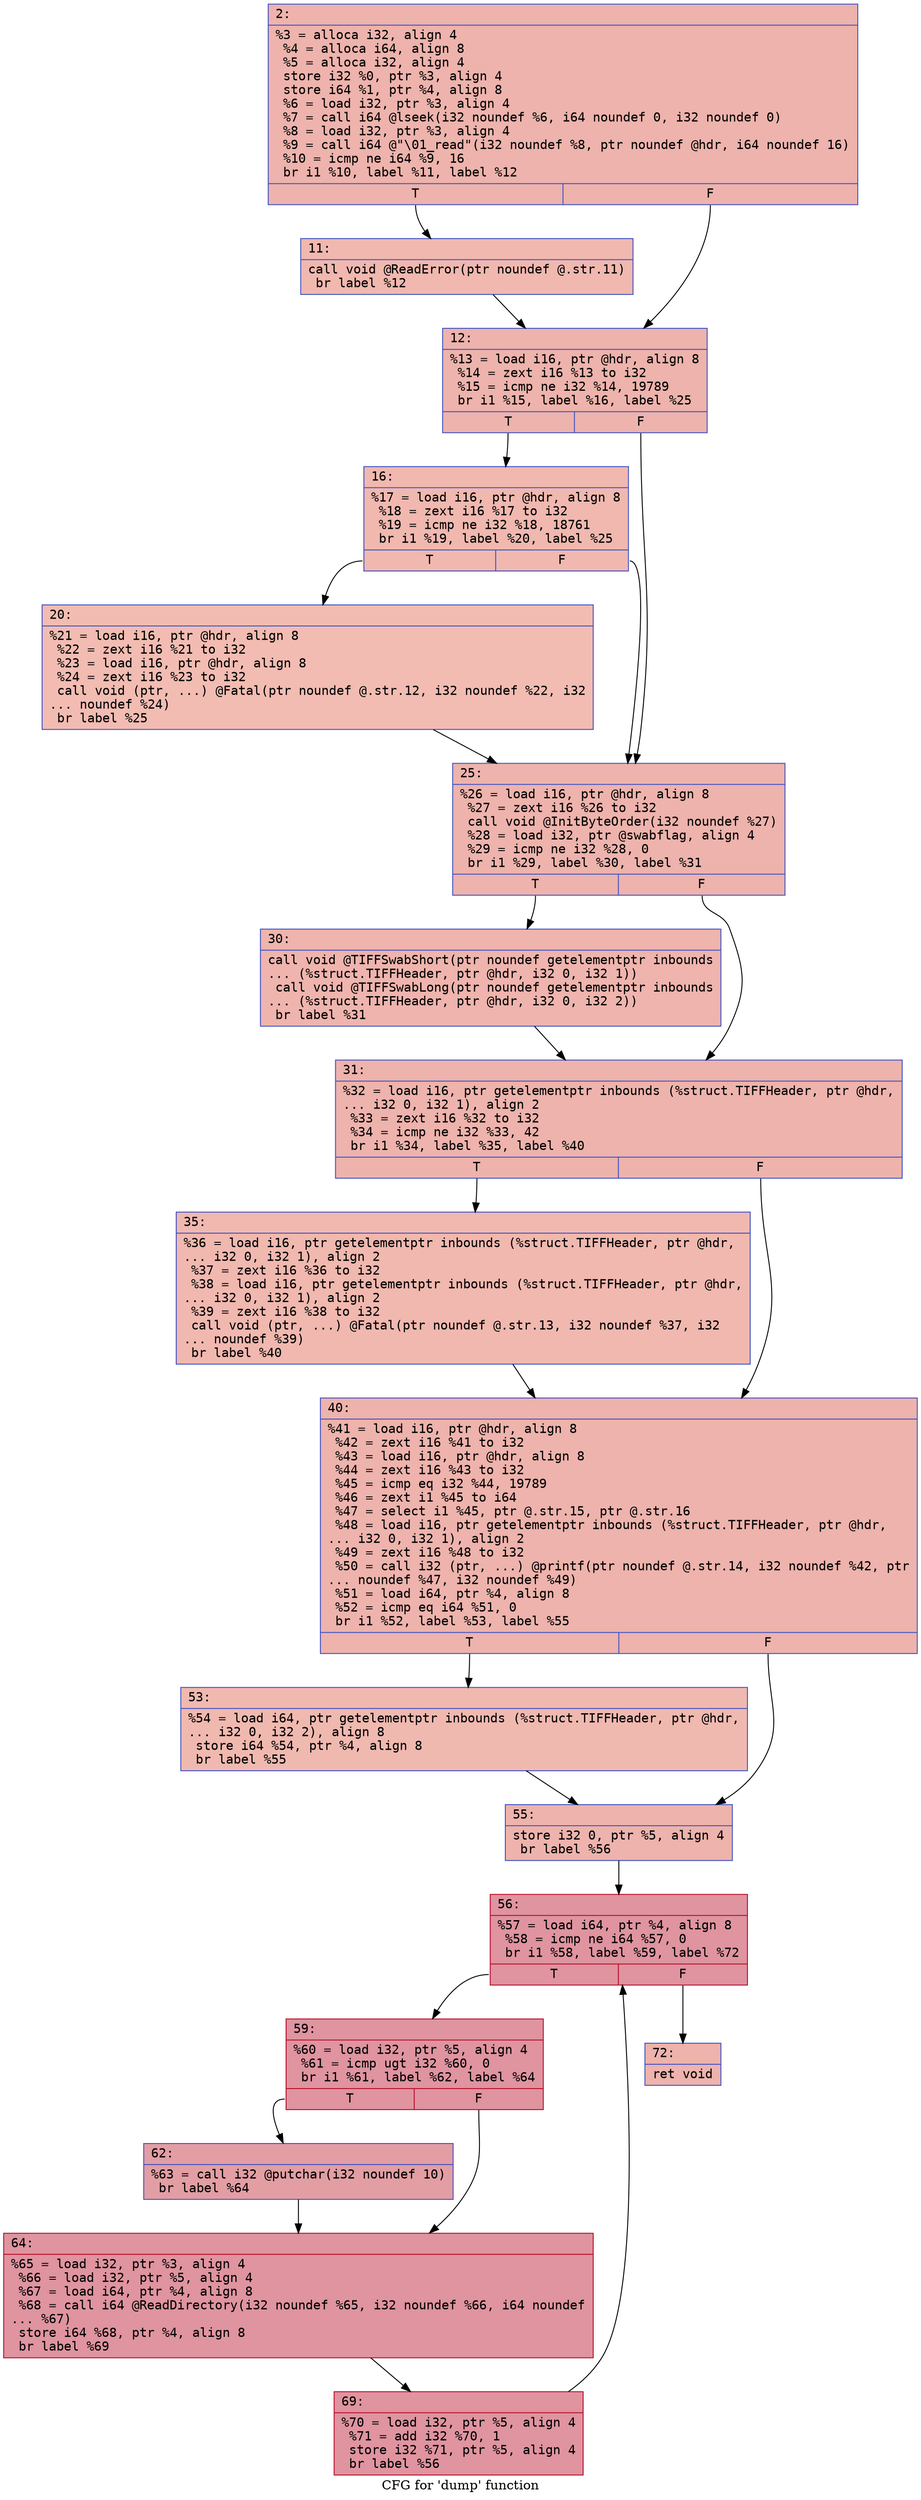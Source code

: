 digraph "CFG for 'dump' function" {
	label="CFG for 'dump' function";

	Node0x6000001a2990 [shape=record,color="#3d50c3ff", style=filled, fillcolor="#d6524470" fontname="Courier",label="{2:\l|  %3 = alloca i32, align 4\l  %4 = alloca i64, align 8\l  %5 = alloca i32, align 4\l  store i32 %0, ptr %3, align 4\l  store i64 %1, ptr %4, align 8\l  %6 = load i32, ptr %3, align 4\l  %7 = call i64 @lseek(i32 noundef %6, i64 noundef 0, i32 noundef 0)\l  %8 = load i32, ptr %3, align 4\l  %9 = call i64 @\"\\01_read\"(i32 noundef %8, ptr noundef @hdr, i64 noundef 16)\l  %10 = icmp ne i64 %9, 16\l  br i1 %10, label %11, label %12\l|{<s0>T|<s1>F}}"];
	Node0x6000001a2990:s0 -> Node0x6000001a29e0[tooltip="2 -> 11\nProbability 50.00%" ];
	Node0x6000001a2990:s1 -> Node0x6000001a2a30[tooltip="2 -> 12\nProbability 50.00%" ];
	Node0x6000001a29e0 [shape=record,color="#3d50c3ff", style=filled, fillcolor="#dc5d4a70" fontname="Courier",label="{11:\l|  call void @ReadError(ptr noundef @.str.11)\l  br label %12\l}"];
	Node0x6000001a29e0 -> Node0x6000001a2a30[tooltip="11 -> 12\nProbability 100.00%" ];
	Node0x6000001a2a30 [shape=record,color="#3d50c3ff", style=filled, fillcolor="#d6524470" fontname="Courier",label="{12:\l|  %13 = load i16, ptr @hdr, align 8\l  %14 = zext i16 %13 to i32\l  %15 = icmp ne i32 %14, 19789\l  br i1 %15, label %16, label %25\l|{<s0>T|<s1>F}}"];
	Node0x6000001a2a30:s0 -> Node0x6000001a2a80[tooltip="12 -> 16\nProbability 50.00%" ];
	Node0x6000001a2a30:s1 -> Node0x6000001a2b20[tooltip="12 -> 25\nProbability 50.00%" ];
	Node0x6000001a2a80 [shape=record,color="#3d50c3ff", style=filled, fillcolor="#dc5d4a70" fontname="Courier",label="{16:\l|  %17 = load i16, ptr @hdr, align 8\l  %18 = zext i16 %17 to i32\l  %19 = icmp ne i32 %18, 18761\l  br i1 %19, label %20, label %25\l|{<s0>T|<s1>F}}"];
	Node0x6000001a2a80:s0 -> Node0x6000001a2ad0[tooltip="16 -> 20\nProbability 50.00%" ];
	Node0x6000001a2a80:s1 -> Node0x6000001a2b20[tooltip="16 -> 25\nProbability 50.00%" ];
	Node0x6000001a2ad0 [shape=record,color="#3d50c3ff", style=filled, fillcolor="#e1675170" fontname="Courier",label="{20:\l|  %21 = load i16, ptr @hdr, align 8\l  %22 = zext i16 %21 to i32\l  %23 = load i16, ptr @hdr, align 8\l  %24 = zext i16 %23 to i32\l  call void (ptr, ...) @Fatal(ptr noundef @.str.12, i32 noundef %22, i32\l... noundef %24)\l  br label %25\l}"];
	Node0x6000001a2ad0 -> Node0x6000001a2b20[tooltip="20 -> 25\nProbability 100.00%" ];
	Node0x6000001a2b20 [shape=record,color="#3d50c3ff", style=filled, fillcolor="#d6524470" fontname="Courier",label="{25:\l|  %26 = load i16, ptr @hdr, align 8\l  %27 = zext i16 %26 to i32\l  call void @InitByteOrder(i32 noundef %27)\l  %28 = load i32, ptr @swabflag, align 4\l  %29 = icmp ne i32 %28, 0\l  br i1 %29, label %30, label %31\l|{<s0>T|<s1>F}}"];
	Node0x6000001a2b20:s0 -> Node0x6000001a2b70[tooltip="25 -> 30\nProbability 62.50%" ];
	Node0x6000001a2b20:s1 -> Node0x6000001a2bc0[tooltip="25 -> 31\nProbability 37.50%" ];
	Node0x6000001a2b70 [shape=record,color="#3d50c3ff", style=filled, fillcolor="#d8564670" fontname="Courier",label="{30:\l|  call void @TIFFSwabShort(ptr noundef getelementptr inbounds\l... (%struct.TIFFHeader, ptr @hdr, i32 0, i32 1))\l  call void @TIFFSwabLong(ptr noundef getelementptr inbounds\l... (%struct.TIFFHeader, ptr @hdr, i32 0, i32 2))\l  br label %31\l}"];
	Node0x6000001a2b70 -> Node0x6000001a2bc0[tooltip="30 -> 31\nProbability 100.00%" ];
	Node0x6000001a2bc0 [shape=record,color="#3d50c3ff", style=filled, fillcolor="#d6524470" fontname="Courier",label="{31:\l|  %32 = load i16, ptr getelementptr inbounds (%struct.TIFFHeader, ptr @hdr,\l... i32 0, i32 1), align 2\l  %33 = zext i16 %32 to i32\l  %34 = icmp ne i32 %33, 42\l  br i1 %34, label %35, label %40\l|{<s0>T|<s1>F}}"];
	Node0x6000001a2bc0:s0 -> Node0x6000001a2c10[tooltip="31 -> 35\nProbability 50.00%" ];
	Node0x6000001a2bc0:s1 -> Node0x6000001a2c60[tooltip="31 -> 40\nProbability 50.00%" ];
	Node0x6000001a2c10 [shape=record,color="#3d50c3ff", style=filled, fillcolor="#dc5d4a70" fontname="Courier",label="{35:\l|  %36 = load i16, ptr getelementptr inbounds (%struct.TIFFHeader, ptr @hdr,\l... i32 0, i32 1), align 2\l  %37 = zext i16 %36 to i32\l  %38 = load i16, ptr getelementptr inbounds (%struct.TIFFHeader, ptr @hdr,\l... i32 0, i32 1), align 2\l  %39 = zext i16 %38 to i32\l  call void (ptr, ...) @Fatal(ptr noundef @.str.13, i32 noundef %37, i32\l... noundef %39)\l  br label %40\l}"];
	Node0x6000001a2c10 -> Node0x6000001a2c60[tooltip="35 -> 40\nProbability 100.00%" ];
	Node0x6000001a2c60 [shape=record,color="#3d50c3ff", style=filled, fillcolor="#d6524470" fontname="Courier",label="{40:\l|  %41 = load i16, ptr @hdr, align 8\l  %42 = zext i16 %41 to i32\l  %43 = load i16, ptr @hdr, align 8\l  %44 = zext i16 %43 to i32\l  %45 = icmp eq i32 %44, 19789\l  %46 = zext i1 %45 to i64\l  %47 = select i1 %45, ptr @.str.15, ptr @.str.16\l  %48 = load i16, ptr getelementptr inbounds (%struct.TIFFHeader, ptr @hdr,\l... i32 0, i32 1), align 2\l  %49 = zext i16 %48 to i32\l  %50 = call i32 (ptr, ...) @printf(ptr noundef @.str.14, i32 noundef %42, ptr\l... noundef %47, i32 noundef %49)\l  %51 = load i64, ptr %4, align 8\l  %52 = icmp eq i64 %51, 0\l  br i1 %52, label %53, label %55\l|{<s0>T|<s1>F}}"];
	Node0x6000001a2c60:s0 -> Node0x6000001a2cb0[tooltip="40 -> 53\nProbability 37.50%" ];
	Node0x6000001a2c60:s1 -> Node0x6000001a2d00[tooltip="40 -> 55\nProbability 62.50%" ];
	Node0x6000001a2cb0 [shape=record,color="#3d50c3ff", style=filled, fillcolor="#de614d70" fontname="Courier",label="{53:\l|  %54 = load i64, ptr getelementptr inbounds (%struct.TIFFHeader, ptr @hdr,\l... i32 0, i32 2), align 8\l  store i64 %54, ptr %4, align 8\l  br label %55\l}"];
	Node0x6000001a2cb0 -> Node0x6000001a2d00[tooltip="53 -> 55\nProbability 100.00%" ];
	Node0x6000001a2d00 [shape=record,color="#3d50c3ff", style=filled, fillcolor="#d6524470" fontname="Courier",label="{55:\l|  store i32 0, ptr %5, align 4\l  br label %56\l}"];
	Node0x6000001a2d00 -> Node0x6000001a2d50[tooltip="55 -> 56\nProbability 100.00%" ];
	Node0x6000001a2d50 [shape=record,color="#b70d28ff", style=filled, fillcolor="#b70d2870" fontname="Courier",label="{56:\l|  %57 = load i64, ptr %4, align 8\l  %58 = icmp ne i64 %57, 0\l  br i1 %58, label %59, label %72\l|{<s0>T|<s1>F}}"];
	Node0x6000001a2d50:s0 -> Node0x6000001a2da0[tooltip="56 -> 59\nProbability 96.88%" ];
	Node0x6000001a2d50:s1 -> Node0x6000001a2ee0[tooltip="56 -> 72\nProbability 3.12%" ];
	Node0x6000001a2da0 [shape=record,color="#b70d28ff", style=filled, fillcolor="#b70d2870" fontname="Courier",label="{59:\l|  %60 = load i32, ptr %5, align 4\l  %61 = icmp ugt i32 %60, 0\l  br i1 %61, label %62, label %64\l|{<s0>T|<s1>F}}"];
	Node0x6000001a2da0:s0 -> Node0x6000001a2df0[tooltip="59 -> 62\nProbability 50.00%" ];
	Node0x6000001a2da0:s1 -> Node0x6000001a2e40[tooltip="59 -> 64\nProbability 50.00%" ];
	Node0x6000001a2df0 [shape=record,color="#3d50c3ff", style=filled, fillcolor="#be242e70" fontname="Courier",label="{62:\l|  %63 = call i32 @putchar(i32 noundef 10)\l  br label %64\l}"];
	Node0x6000001a2df0 -> Node0x6000001a2e40[tooltip="62 -> 64\nProbability 100.00%" ];
	Node0x6000001a2e40 [shape=record,color="#b70d28ff", style=filled, fillcolor="#b70d2870" fontname="Courier",label="{64:\l|  %65 = load i32, ptr %3, align 4\l  %66 = load i32, ptr %5, align 4\l  %67 = load i64, ptr %4, align 8\l  %68 = call i64 @ReadDirectory(i32 noundef %65, i32 noundef %66, i64 noundef\l... %67)\l  store i64 %68, ptr %4, align 8\l  br label %69\l}"];
	Node0x6000001a2e40 -> Node0x6000001a2e90[tooltip="64 -> 69\nProbability 100.00%" ];
	Node0x6000001a2e90 [shape=record,color="#b70d28ff", style=filled, fillcolor="#b70d2870" fontname="Courier",label="{69:\l|  %70 = load i32, ptr %5, align 4\l  %71 = add i32 %70, 1\l  store i32 %71, ptr %5, align 4\l  br label %56\l}"];
	Node0x6000001a2e90 -> Node0x6000001a2d50[tooltip="69 -> 56\nProbability 100.00%" ];
	Node0x6000001a2ee0 [shape=record,color="#3d50c3ff", style=filled, fillcolor="#d6524470" fontname="Courier",label="{72:\l|  ret void\l}"];
}
